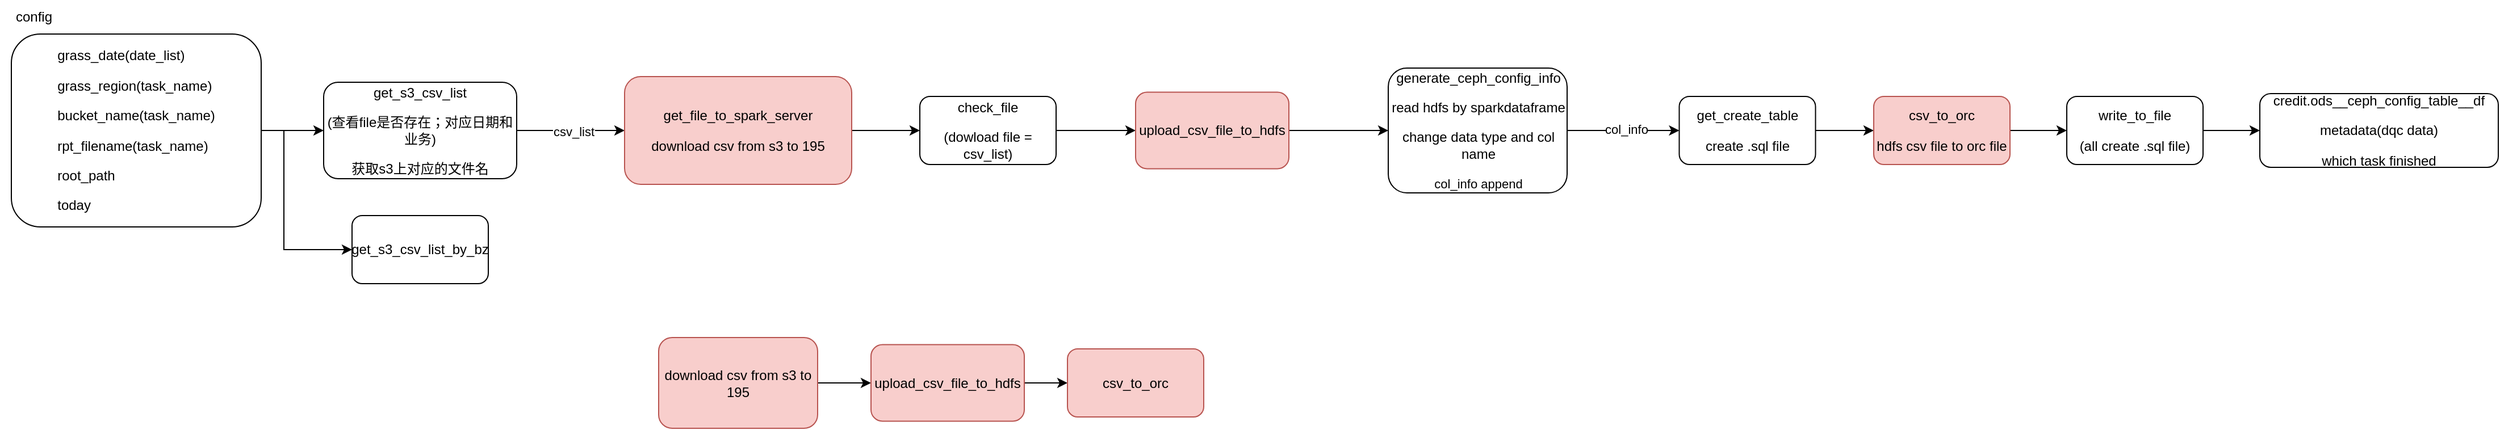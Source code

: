 <mxfile version="20.2.7" type="github">
  <diagram id="vODys8mkGl-nHk8L58n5" name="第 1 页">
    <mxGraphModel dx="1234" dy="705" grid="1" gridSize="10" guides="1" tooltips="1" connect="1" arrows="1" fold="1" page="1" pageScale="1" pageWidth="827" pageHeight="1169" math="0" shadow="0">
      <root>
        <mxCell id="0" />
        <mxCell id="1" parent="0" />
        <mxCell id="Levo3wiTHjZYaRg41nDo-6" value="" style="edgeStyle=orthogonalEdgeStyle;rounded=0;orthogonalLoop=1;jettySize=auto;html=1;" edge="1" parent="1" source="Levo3wiTHjZYaRg41nDo-2" target="Levo3wiTHjZYaRg41nDo-5">
          <mxGeometry relative="1" as="geometry" />
        </mxCell>
        <mxCell id="Levo3wiTHjZYaRg41nDo-2" value="&lt;p style=&quot;text-align: left;&quot; data-pm-slice=&quot;1 1 []&quot;&gt;grass_date(date_list)&lt;/p&gt;&lt;p style=&quot;text-align: left;&quot;&gt;grass_region(task_name)&lt;/p&gt;&lt;p style=&quot;text-align: left;&quot;&gt;bucket_name(task_name)&lt;/p&gt;&lt;p style=&quot;text-align: left;&quot;&gt;rpt_filename(task_name)&lt;/p&gt;&lt;p style=&quot;text-align: left;&quot;&gt;root_path&lt;/p&gt;&lt;p style=&quot;text-align: left;&quot;&gt;today&lt;/p&gt;" style="rounded=1;whiteSpace=wrap;html=1;" vertex="1" parent="1">
          <mxGeometry x="70" y="230" width="220" height="170" as="geometry" />
        </mxCell>
        <mxCell id="Levo3wiTHjZYaRg41nDo-3" value="config" style="text;html=1;strokeColor=none;fillColor=none;align=center;verticalAlign=middle;whiteSpace=wrap;rounded=0;" vertex="1" parent="1">
          <mxGeometry x="60" y="200" width="60" height="30" as="geometry" />
        </mxCell>
        <mxCell id="Levo3wiTHjZYaRg41nDo-8" value="" style="edgeStyle=orthogonalEdgeStyle;rounded=0;orthogonalLoop=1;jettySize=auto;html=1;" edge="1" parent="1" source="Levo3wiTHjZYaRg41nDo-5" target="Levo3wiTHjZYaRg41nDo-7">
          <mxGeometry relative="1" as="geometry" />
        </mxCell>
        <mxCell id="Levo3wiTHjZYaRg41nDo-12" value="csv_list" style="edgeLabel;html=1;align=center;verticalAlign=middle;resizable=0;points=[];" vertex="1" connectable="0" parent="Levo3wiTHjZYaRg41nDo-8">
          <mxGeometry x="0.046" y="-1" relative="1" as="geometry">
            <mxPoint as="offset" />
          </mxGeometry>
        </mxCell>
        <mxCell id="Levo3wiTHjZYaRg41nDo-10" value="" style="edgeStyle=orthogonalEdgeStyle;rounded=0;orthogonalLoop=1;jettySize=auto;html=1;exitX=1;exitY=0.5;exitDx=0;exitDy=0;entryX=0;entryY=0.5;entryDx=0;entryDy=0;" edge="1" parent="1" source="Levo3wiTHjZYaRg41nDo-2" target="Levo3wiTHjZYaRg41nDo-9">
          <mxGeometry relative="1" as="geometry">
            <Array as="points">
              <mxPoint x="310" y="315" />
              <mxPoint x="310" y="420" />
            </Array>
          </mxGeometry>
        </mxCell>
        <mxCell id="Levo3wiTHjZYaRg41nDo-5" value="&lt;p data-pm-slice=&quot;1 1 []&quot;&gt;get_s3_csv_list&lt;/p&gt;&lt;p data-pm-slice=&quot;1 1 []&quot;&gt;(查看file是否存在；对应&lt;span style=&quot;background-color: initial;&quot;&gt;日期和业务&lt;/span&gt;&lt;span style=&quot;background-color: initial;&quot;&gt;)&lt;/span&gt;&lt;/p&gt;&lt;p data-pm-slice=&quot;1 1 []&quot;&gt;&lt;span style=&quot;background-color: initial;&quot;&gt;获取s3上对应的文件名&lt;/span&gt;&lt;/p&gt;" style="whiteSpace=wrap;html=1;rounded=1;" vertex="1" parent="1">
          <mxGeometry x="345" y="272.5" width="170" height="85" as="geometry" />
        </mxCell>
        <mxCell id="Levo3wiTHjZYaRg41nDo-14" value="" style="edgeStyle=orthogonalEdgeStyle;rounded=0;orthogonalLoop=1;jettySize=auto;html=1;" edge="1" parent="1" source="Levo3wiTHjZYaRg41nDo-7" target="Levo3wiTHjZYaRg41nDo-13">
          <mxGeometry relative="1" as="geometry" />
        </mxCell>
        <mxCell id="Levo3wiTHjZYaRg41nDo-7" value="&lt;p data-pm-slice=&quot;1 1 []&quot;&gt;get_file_to_spark_server&lt;/p&gt;&lt;p data-pm-slice=&quot;1 1 []&quot;&gt;download csv from s3 to 195&lt;/p&gt;" style="whiteSpace=wrap;html=1;rounded=1;fillColor=#f8cecc;strokeColor=#b85450;" vertex="1" parent="1">
          <mxGeometry x="610" y="267.5" width="200" height="95" as="geometry" />
        </mxCell>
        <mxCell id="Levo3wiTHjZYaRg41nDo-9" value="&lt;p data-pm-slice=&quot;1 1 []&quot;&gt;get_s3_csv_list_by_bz&lt;/p&gt;" style="whiteSpace=wrap;html=1;rounded=1;" vertex="1" parent="1">
          <mxGeometry x="370" y="390" width="120" height="60" as="geometry" />
        </mxCell>
        <mxCell id="Levo3wiTHjZYaRg41nDo-16" value="" style="edgeStyle=orthogonalEdgeStyle;rounded=0;orthogonalLoop=1;jettySize=auto;html=1;" edge="1" parent="1" source="Levo3wiTHjZYaRg41nDo-13" target="Levo3wiTHjZYaRg41nDo-15">
          <mxGeometry relative="1" as="geometry" />
        </mxCell>
        <mxCell id="Levo3wiTHjZYaRg41nDo-13" value="&lt;p data-pm-slice=&quot;1 1 []&quot;&gt;check_file&lt;/p&gt;&lt;p data-pm-slice=&quot;1 1 []&quot;&gt;(dowload file = csv_list)&lt;/p&gt;" style="whiteSpace=wrap;html=1;rounded=1;" vertex="1" parent="1">
          <mxGeometry x="870" y="285" width="120" height="60" as="geometry" />
        </mxCell>
        <mxCell id="Levo3wiTHjZYaRg41nDo-18" value="" style="edgeStyle=orthogonalEdgeStyle;rounded=0;orthogonalLoop=1;jettySize=auto;html=1;" edge="1" parent="1" source="Levo3wiTHjZYaRg41nDo-15" target="Levo3wiTHjZYaRg41nDo-17">
          <mxGeometry relative="1" as="geometry" />
        </mxCell>
        <mxCell id="Levo3wiTHjZYaRg41nDo-15" value="&lt;p data-pm-slice=&quot;1 1 []&quot;&gt;upload_csv_file_to_hdfs&lt;/p&gt;" style="whiteSpace=wrap;html=1;rounded=1;fillColor=#f8cecc;strokeColor=#b85450;" vertex="1" parent="1">
          <mxGeometry x="1060" y="281.25" width="135" height="67.5" as="geometry" />
        </mxCell>
        <mxCell id="Levo3wiTHjZYaRg41nDo-20" value="" style="edgeStyle=orthogonalEdgeStyle;rounded=0;orthogonalLoop=1;jettySize=auto;html=1;" edge="1" parent="1" source="Levo3wiTHjZYaRg41nDo-17" target="Levo3wiTHjZYaRg41nDo-19">
          <mxGeometry relative="1" as="geometry" />
        </mxCell>
        <mxCell id="Levo3wiTHjZYaRg41nDo-21" value="&lt;p data-pm-slice=&quot;1 1 []&quot;&gt;col_info&lt;/p&gt;" style="edgeLabel;html=1;align=center;verticalAlign=middle;resizable=0;points=[];" vertex="1" connectable="0" parent="Levo3wiTHjZYaRg41nDo-20">
          <mxGeometry x="0.053" y="1" relative="1" as="geometry">
            <mxPoint as="offset" />
          </mxGeometry>
        </mxCell>
        <mxCell id="Levo3wiTHjZYaRg41nDo-17" value="&lt;p data-pm-slice=&quot;1 1 []&quot;&gt;generate_ceph_config_info&lt;/p&gt;&lt;p data-pm-slice=&quot;1 1 []&quot;&gt;read hdfs by sparkdataframe&lt;/p&gt;&lt;p data-pm-slice=&quot;1 1 []&quot;&gt;change data type and col name&lt;/p&gt;&lt;p data-pm-slice=&quot;1 1 []&quot;&gt;&lt;span style=&quot;font-size: 11px; background-color: rgb(255, 255, 255);&quot;&gt;col_info append&lt;/span&gt;&lt;br&gt;&lt;/p&gt;" style="whiteSpace=wrap;html=1;rounded=1;" vertex="1" parent="1">
          <mxGeometry x="1282.5" y="260" width="157.5" height="110" as="geometry" />
        </mxCell>
        <mxCell id="Levo3wiTHjZYaRg41nDo-23" value="" style="edgeStyle=orthogonalEdgeStyle;rounded=0;orthogonalLoop=1;jettySize=auto;html=1;" edge="1" parent="1" source="Levo3wiTHjZYaRg41nDo-19" target="Levo3wiTHjZYaRg41nDo-22">
          <mxGeometry relative="1" as="geometry" />
        </mxCell>
        <mxCell id="Levo3wiTHjZYaRg41nDo-19" value="&lt;p data-pm-slice=&quot;1 1 []&quot;&gt;get_create_table&lt;/p&gt;&lt;p data-pm-slice=&quot;1 1 []&quot;&gt;create .sql file&lt;/p&gt;" style="whiteSpace=wrap;html=1;rounded=1;" vertex="1" parent="1">
          <mxGeometry x="1538.75" y="285" width="120" height="60" as="geometry" />
        </mxCell>
        <mxCell id="Levo3wiTHjZYaRg41nDo-25" value="" style="edgeStyle=orthogonalEdgeStyle;rounded=0;orthogonalLoop=1;jettySize=auto;html=1;" edge="1" parent="1" source="Levo3wiTHjZYaRg41nDo-22" target="Levo3wiTHjZYaRg41nDo-24">
          <mxGeometry relative="1" as="geometry" />
        </mxCell>
        <mxCell id="Levo3wiTHjZYaRg41nDo-22" value="&lt;p data-pm-slice=&quot;1 1 []&quot;&gt;csv_to_orc&lt;/p&gt;&lt;p data-pm-slice=&quot;1 1 []&quot;&gt;hdfs csv file to orc file&lt;/p&gt;" style="whiteSpace=wrap;html=1;rounded=1;fillColor=#f8cecc;strokeColor=#b85450;" vertex="1" parent="1">
          <mxGeometry x="1710" y="285" width="120" height="60" as="geometry" />
        </mxCell>
        <mxCell id="Levo3wiTHjZYaRg41nDo-27" value="" style="edgeStyle=orthogonalEdgeStyle;rounded=0;orthogonalLoop=1;jettySize=auto;html=1;" edge="1" parent="1" source="Levo3wiTHjZYaRg41nDo-24" target="Levo3wiTHjZYaRg41nDo-26">
          <mxGeometry relative="1" as="geometry" />
        </mxCell>
        <mxCell id="Levo3wiTHjZYaRg41nDo-24" value="&lt;p data-pm-slice=&quot;1 1 []&quot;&gt;write_to_file&lt;/p&gt;&lt;p data-pm-slice=&quot;1 1 []&quot;&gt;(all create .sql file)&lt;/p&gt;" style="whiteSpace=wrap;html=1;rounded=1;" vertex="1" parent="1">
          <mxGeometry x="1880" y="285" width="120" height="60" as="geometry" />
        </mxCell>
        <mxCell id="Levo3wiTHjZYaRg41nDo-26" value="&lt;p data-pm-slice=&quot;1 1 []&quot;&gt;credit.ods__ceph_config_table__df&lt;/p&gt;&lt;p data-pm-slice=&quot;1 1 []&quot;&gt;metadata(dqc data)&lt;/p&gt;&lt;p data-pm-slice=&quot;1 1 []&quot;&gt;which task finished&lt;/p&gt;" style="whiteSpace=wrap;html=1;rounded=1;" vertex="1" parent="1">
          <mxGeometry x="2050" y="282.5" width="210" height="65" as="geometry" />
        </mxCell>
        <mxCell id="Levo3wiTHjZYaRg41nDo-37" style="edgeStyle=orthogonalEdgeStyle;rounded=0;orthogonalLoop=1;jettySize=auto;html=1;entryX=0;entryY=0.5;entryDx=0;entryDy=0;" edge="1" parent="1" source="Levo3wiTHjZYaRg41nDo-34" target="Levo3wiTHjZYaRg41nDo-35">
          <mxGeometry relative="1" as="geometry" />
        </mxCell>
        <mxCell id="Levo3wiTHjZYaRg41nDo-34" value="&lt;p data-pm-slice=&quot;1 1 []&quot;&gt;&lt;span style=&quot;background-color: initial;&quot;&gt;download csv from s3 to 195&lt;/span&gt;&lt;br&gt;&lt;/p&gt;" style="whiteSpace=wrap;html=1;rounded=1;fillColor=#f8cecc;strokeColor=#b85450;" vertex="1" parent="1">
          <mxGeometry x="640" y="497.5" width="140" height="80" as="geometry" />
        </mxCell>
        <mxCell id="Levo3wiTHjZYaRg41nDo-38" style="edgeStyle=orthogonalEdgeStyle;rounded=0;orthogonalLoop=1;jettySize=auto;html=1;entryX=0;entryY=0.5;entryDx=0;entryDy=0;" edge="1" parent="1" source="Levo3wiTHjZYaRg41nDo-35" target="Levo3wiTHjZYaRg41nDo-36">
          <mxGeometry relative="1" as="geometry" />
        </mxCell>
        <mxCell id="Levo3wiTHjZYaRg41nDo-35" value="&lt;p data-pm-slice=&quot;1 1 []&quot;&gt;upload_csv_file_to_hdfs&lt;/p&gt;" style="whiteSpace=wrap;html=1;rounded=1;fillColor=#f8cecc;strokeColor=#b85450;" vertex="1" parent="1">
          <mxGeometry x="827" y="503.75" width="135" height="67.5" as="geometry" />
        </mxCell>
        <mxCell id="Levo3wiTHjZYaRg41nDo-36" value="&lt;p data-pm-slice=&quot;1 1 []&quot;&gt;csv_to_orc&lt;/p&gt;" style="whiteSpace=wrap;html=1;rounded=1;fillColor=#f8cecc;strokeColor=#b85450;" vertex="1" parent="1">
          <mxGeometry x="1000" y="507.5" width="120" height="60" as="geometry" />
        </mxCell>
      </root>
    </mxGraphModel>
  </diagram>
</mxfile>
